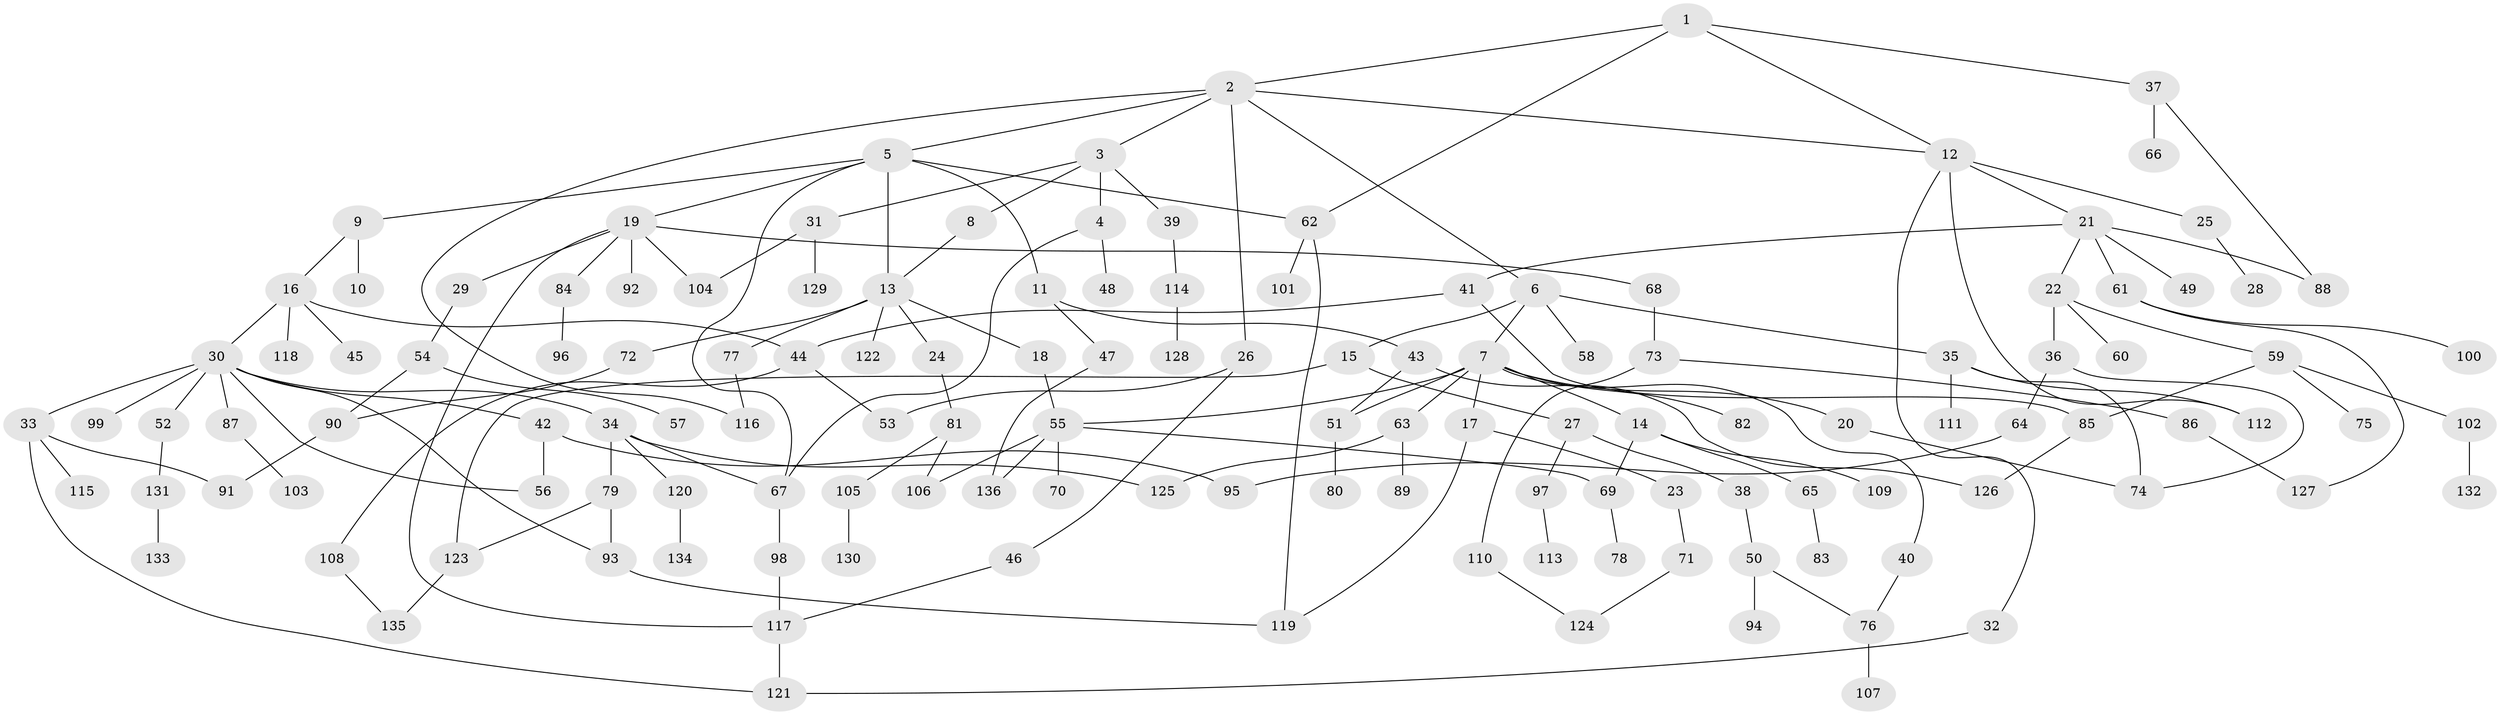 // coarse degree distribution, {8: 0.010638297872340425, 5: 0.05319148936170213, 2: 0.30851063829787234, 12: 0.010638297872340425, 4: 0.10638297872340426, 10: 0.010638297872340425, 3: 0.18085106382978725, 6: 0.02127659574468085, 7: 0.010638297872340425, 1: 0.2765957446808511, 9: 0.010638297872340425}
// Generated by graph-tools (version 1.1) at 2025/41/03/06/25 10:41:31]
// undirected, 136 vertices, 172 edges
graph export_dot {
graph [start="1"]
  node [color=gray90,style=filled];
  1;
  2;
  3;
  4;
  5;
  6;
  7;
  8;
  9;
  10;
  11;
  12;
  13;
  14;
  15;
  16;
  17;
  18;
  19;
  20;
  21;
  22;
  23;
  24;
  25;
  26;
  27;
  28;
  29;
  30;
  31;
  32;
  33;
  34;
  35;
  36;
  37;
  38;
  39;
  40;
  41;
  42;
  43;
  44;
  45;
  46;
  47;
  48;
  49;
  50;
  51;
  52;
  53;
  54;
  55;
  56;
  57;
  58;
  59;
  60;
  61;
  62;
  63;
  64;
  65;
  66;
  67;
  68;
  69;
  70;
  71;
  72;
  73;
  74;
  75;
  76;
  77;
  78;
  79;
  80;
  81;
  82;
  83;
  84;
  85;
  86;
  87;
  88;
  89;
  90;
  91;
  92;
  93;
  94;
  95;
  96;
  97;
  98;
  99;
  100;
  101;
  102;
  103;
  104;
  105;
  106;
  107;
  108;
  109;
  110;
  111;
  112;
  113;
  114;
  115;
  116;
  117;
  118;
  119;
  120;
  121;
  122;
  123;
  124;
  125;
  126;
  127;
  128;
  129;
  130;
  131;
  132;
  133;
  134;
  135;
  136;
  1 -- 2;
  1 -- 37;
  1 -- 12;
  1 -- 62;
  2 -- 3;
  2 -- 5;
  2 -- 6;
  2 -- 12;
  2 -- 26;
  2 -- 116;
  3 -- 4;
  3 -- 8;
  3 -- 31;
  3 -- 39;
  4 -- 48;
  4 -- 67;
  5 -- 9;
  5 -- 11;
  5 -- 19;
  5 -- 62;
  5 -- 67;
  5 -- 13;
  6 -- 7;
  6 -- 15;
  6 -- 35;
  6 -- 58;
  7 -- 14;
  7 -- 17;
  7 -- 20;
  7 -- 40;
  7 -- 63;
  7 -- 82;
  7 -- 55;
  7 -- 51;
  8 -- 13;
  9 -- 10;
  9 -- 16;
  11 -- 43;
  11 -- 47;
  12 -- 21;
  12 -- 25;
  12 -- 32;
  12 -- 112;
  13 -- 18;
  13 -- 24;
  13 -- 72;
  13 -- 77;
  13 -- 122;
  14 -- 65;
  14 -- 69;
  14 -- 109;
  15 -- 27;
  15 -- 123;
  16 -- 30;
  16 -- 45;
  16 -- 118;
  16 -- 44;
  17 -- 23;
  17 -- 119;
  18 -- 55;
  19 -- 29;
  19 -- 68;
  19 -- 84;
  19 -- 92;
  19 -- 117;
  19 -- 104;
  20 -- 74;
  21 -- 22;
  21 -- 41;
  21 -- 49;
  21 -- 61;
  21 -- 88;
  22 -- 36;
  22 -- 59;
  22 -- 60;
  23 -- 71;
  24 -- 81;
  25 -- 28;
  26 -- 46;
  26 -- 53;
  27 -- 38;
  27 -- 97;
  29 -- 54;
  30 -- 33;
  30 -- 34;
  30 -- 42;
  30 -- 52;
  30 -- 87;
  30 -- 93;
  30 -- 99;
  30 -- 56;
  31 -- 104;
  31 -- 129;
  32 -- 121;
  33 -- 91;
  33 -- 115;
  33 -- 121;
  34 -- 67;
  34 -- 79;
  34 -- 120;
  34 -- 125;
  35 -- 74;
  35 -- 111;
  35 -- 112;
  36 -- 64;
  36 -- 74;
  37 -- 66;
  37 -- 88;
  38 -- 50;
  39 -- 114;
  40 -- 76;
  41 -- 44;
  41 -- 85;
  42 -- 56;
  42 -- 95;
  43 -- 51;
  43 -- 126;
  44 -- 53;
  44 -- 108;
  46 -- 117;
  47 -- 136;
  50 -- 76;
  50 -- 94;
  51 -- 80;
  52 -- 131;
  54 -- 57;
  54 -- 90;
  55 -- 70;
  55 -- 69;
  55 -- 106;
  55 -- 136;
  59 -- 75;
  59 -- 102;
  59 -- 85;
  61 -- 100;
  61 -- 127;
  62 -- 101;
  62 -- 119;
  63 -- 89;
  63 -- 125;
  64 -- 95;
  65 -- 83;
  67 -- 98;
  68 -- 73;
  69 -- 78;
  71 -- 124;
  72 -- 90;
  73 -- 86;
  73 -- 110;
  76 -- 107;
  77 -- 116;
  79 -- 123;
  79 -- 93;
  81 -- 105;
  81 -- 106;
  84 -- 96;
  85 -- 126;
  86 -- 127;
  87 -- 103;
  90 -- 91;
  93 -- 119;
  97 -- 113;
  98 -- 117;
  102 -- 132;
  105 -- 130;
  108 -- 135;
  110 -- 124;
  114 -- 128;
  117 -- 121;
  120 -- 134;
  123 -- 135;
  131 -- 133;
}
